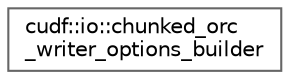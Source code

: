 digraph "类继承关系图"
{
 // LATEX_PDF_SIZE
  bgcolor="transparent";
  edge [fontname=Helvetica,fontsize=10,labelfontname=Helvetica,labelfontsize=10];
  node [fontname=Helvetica,fontsize=10,shape=box,height=0.2,width=0.4];
  rankdir="LR";
  Node0 [id="Node000000",label="cudf::io::chunked_orc\l_writer_options_builder",height=0.2,width=0.4,color="grey40", fillcolor="white", style="filled",URL="$classcudf_1_1io_1_1chunked__orc__writer__options__builder.html",tooltip="Builds settings to use for write_orc_chunked()."];
}
